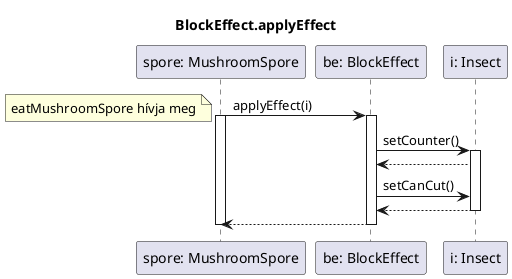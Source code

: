@startuml BlockEffect
title BlockEffect.applyEffect

participant "spore: MushroomSpore" as spore
participant "be: BlockEffect" as effect
participant "i: Insect" as insect

spore-> effect : applyEffect(i)
note left: eatMushroomSpore hívja meg
activate spore
activate effect

effect->insect:setCounter()
activate insect

effect<--insect

effect->insect:setCanCut()
effect<--insect
deactivate insect

spore<--effect
deactivate effect
deactivate spore

@enduml